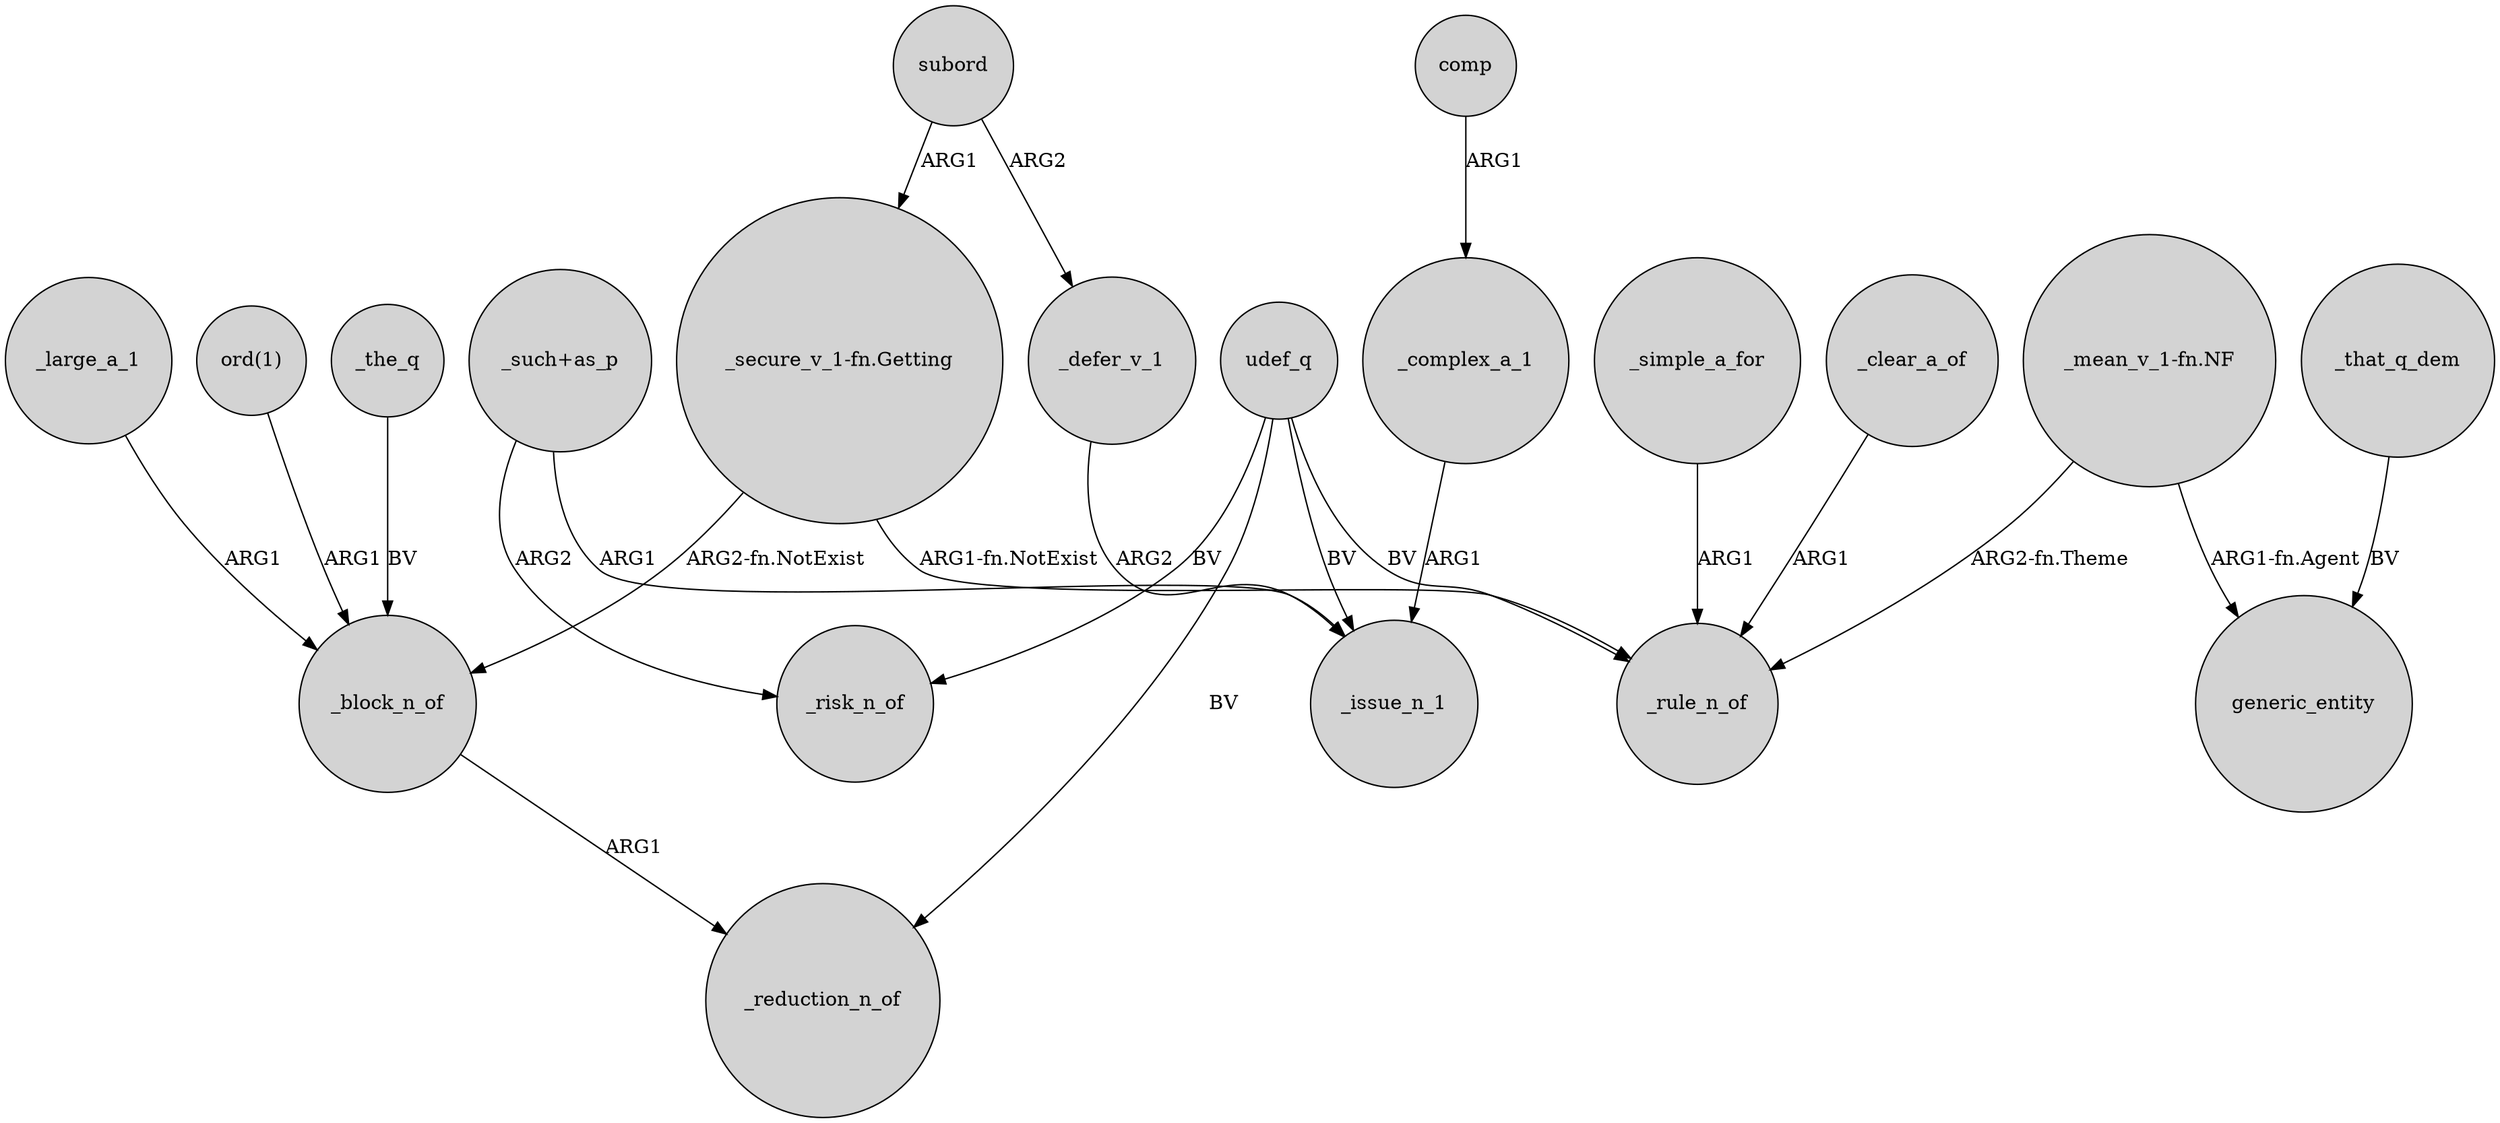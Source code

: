 digraph {
	node [shape=circle style=filled]
	udef_q -> _rule_n_of [label=BV]
	subord -> "_secure_v_1-fn.Getting" [label=ARG1]
	udef_q -> _risk_n_of [label=BV]
	comp -> _complex_a_1 [label=ARG1]
	"_such+as_p" -> _risk_n_of [label=ARG2]
	_that_q_dem -> generic_entity [label=BV]
	udef_q -> _reduction_n_of [label=BV]
	"_such+as_p" -> _issue_n_1 [label=ARG1]
	"_mean_v_1-fn.NF" -> generic_entity [label="ARG1-fn.Agent"]
	_block_n_of -> _reduction_n_of [label=ARG1]
	_the_q -> _block_n_of [label=BV]
	_large_a_1 -> _block_n_of [label=ARG1]
	udef_q -> _issue_n_1 [label=BV]
	"_secure_v_1-fn.Getting" -> _rule_n_of [label="ARG1-fn.NotExist"]
	"ord(1)" -> _block_n_of [label=ARG1]
	_clear_a_of -> _rule_n_of [label=ARG1]
	"_mean_v_1-fn.NF" -> _rule_n_of [label="ARG2-fn.Theme"]
	_complex_a_1 -> _issue_n_1 [label=ARG1]
	_simple_a_for -> _rule_n_of [label=ARG1]
	subord -> _defer_v_1 [label=ARG2]
	_defer_v_1 -> _issue_n_1 [label=ARG2]
	"_secure_v_1-fn.Getting" -> _block_n_of [label="ARG2-fn.NotExist"]
}
